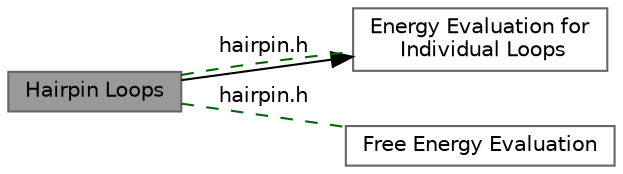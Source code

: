 digraph "Hairpin Loops"
{
 // INTERACTIVE_SVG=YES
 // LATEX_PDF_SIZE
  bgcolor="transparent";
  edge [fontname=Helvetica,fontsize=10,labelfontname=Helvetica,labelfontsize=10];
  node [fontname=Helvetica,fontsize=10,shape=box,height=0.2,width=0.4];
  rankdir=LR;
  Node3 [label="Free Energy Evaluation",height=0.2,width=0.4,color="grey40", fillcolor="white", style="filled",URL="$group__eval.html",tooltip="Functions and variables related to free energy evaluation of sequence/structure pairs."];
  Node2 [label="Energy Evaluation for\l Individual Loops",height=0.2,width=0.4,color="grey40", fillcolor="white", style="filled",URL="$group__eval__loops.html",tooltip="Functions to evaluate the free energy of particular types of loops."];
  Node1 [label="Hairpin Loops",height=0.2,width=0.4,color="gray40", fillcolor="grey60", style="filled", fontcolor="black",tooltip="Functions to evaluate the free energy contributions for hairpin loops."];
  Node2->Node1 [shape=plaintext, dir="back", style="solid"];
  Node1->Node3 [shape=plaintext, label="hairpin.h", color="darkgreen", dir="none", style="dashed"];
  Node1->Node2 [shape=plaintext, label="hairpin.h", color="darkgreen", dir="none", style="dashed"];
}
